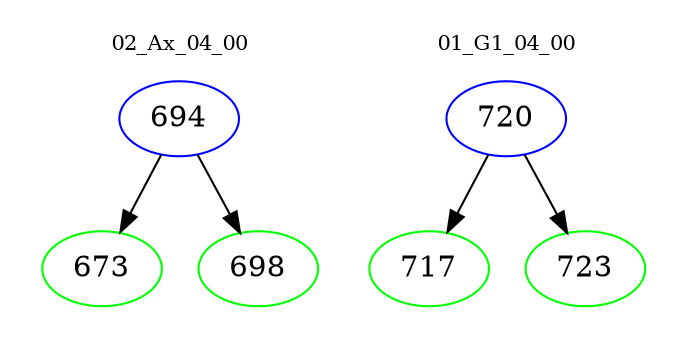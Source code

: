 digraph{
subgraph cluster_0 {
color = white
label = "02_Ax_04_00";
fontsize=10;
T0_694 [label="694", color="blue"]
T0_694 -> T0_673 [color="black"]
T0_673 [label="673", color="green"]
T0_694 -> T0_698 [color="black"]
T0_698 [label="698", color="green"]
}
subgraph cluster_1 {
color = white
label = "01_G1_04_00";
fontsize=10;
T1_720 [label="720", color="blue"]
T1_720 -> T1_717 [color="black"]
T1_717 [label="717", color="green"]
T1_720 -> T1_723 [color="black"]
T1_723 [label="723", color="green"]
}
}
